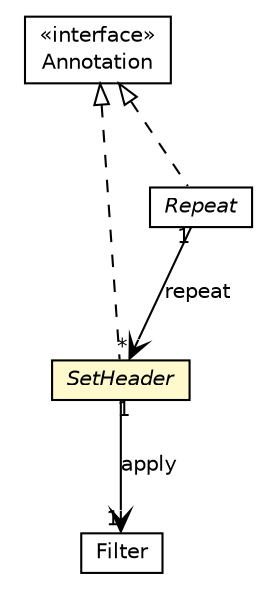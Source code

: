 #!/usr/local/bin/dot
#
# Class diagram 
# Generated by UMLGraph version R5_6-24-gf6e263 (http://www.umlgraph.org/)
#

digraph G {
	edge [fontname="Helvetica",fontsize=10,labelfontname="Helvetica",labelfontsize=10];
	node [fontname="Helvetica",fontsize=10,shape=plaintext];
	nodesep=0.25;
	ranksep=0.5;
	// org.qiweb.filters.SetHeader
	c34759 [label=<<table title="org.qiweb.filters.SetHeader" border="0" cellborder="1" cellspacing="0" cellpadding="2" port="p" bgcolor="lemonChiffon" href="./SetHeader.html">
		<tr><td><table border="0" cellspacing="0" cellpadding="1">
<tr><td align="center" balign="center"><font face="Helvetica-Oblique"> SetHeader </font></td></tr>
		</table></td></tr>
		</table>>, URL="./SetHeader.html", fontname="Helvetica", fontcolor="black", fontsize=10.0];
	// org.qiweb.filters.SetHeader.Filter
	c34760 [label=<<table title="org.qiweb.filters.SetHeader.Filter" border="0" cellborder="1" cellspacing="0" cellpadding="2" port="p" href="./SetHeader.Filter.html">
		<tr><td><table border="0" cellspacing="0" cellpadding="1">
<tr><td align="center" balign="center"> Filter </td></tr>
		</table></td></tr>
		</table>>, URL="./SetHeader.Filter.html", fontname="Helvetica", fontcolor="black", fontsize=10.0];
	// org.qiweb.filters.SetHeader.Repeat
	c34761 [label=<<table title="org.qiweb.filters.SetHeader.Repeat" border="0" cellborder="1" cellspacing="0" cellpadding="2" port="p" href="./SetHeader.Repeat.html">
		<tr><td><table border="0" cellspacing="0" cellpadding="1">
<tr><td align="center" balign="center"><font face="Helvetica-Oblique"> Repeat </font></td></tr>
		</table></td></tr>
		</table>>, URL="./SetHeader.Repeat.html", fontname="Helvetica", fontcolor="black", fontsize=10.0];
	//org.qiweb.filters.SetHeader implements java.lang.annotation.Annotation
	c34838:p -> c34759:p [dir=back,arrowtail=empty,style=dashed];
	// org.qiweb.filters.SetHeader NAVASSOC org.qiweb.filters.SetHeader.Filter
	c34759:p -> c34760:p [taillabel="1", label="apply", headlabel="1", fontname="Helvetica", fontcolor="black", fontsize=10.0, color="black", arrowhead=open];
	//org.qiweb.filters.SetHeader.Repeat implements java.lang.annotation.Annotation
	c34838:p -> c34761:p [dir=back,arrowtail=empty,style=dashed];
	// org.qiweb.filters.SetHeader.Repeat NAVASSOC org.qiweb.filters.SetHeader
	c34761:p -> c34759:p [taillabel="1", label="repeat", headlabel="*", fontname="Helvetica", fontcolor="black", fontsize=10.0, color="black", arrowhead=open];
	// java.lang.annotation.Annotation
	c34838 [label=<<table title="java.lang.annotation.Annotation" border="0" cellborder="1" cellspacing="0" cellpadding="2" port="p" href="http://docs.oracle.com/javase/8/docs/api/java/lang/annotation/Annotation.html">
		<tr><td><table border="0" cellspacing="0" cellpadding="1">
<tr><td align="center" balign="center"> &#171;interface&#187; </td></tr>
<tr><td align="center" balign="center"> Annotation </td></tr>
		</table></td></tr>
		</table>>, URL="http://docs.oracle.com/javase/8/docs/api/java/lang/annotation/Annotation.html", fontname="Helvetica", fontcolor="black", fontsize=10.0];
}

